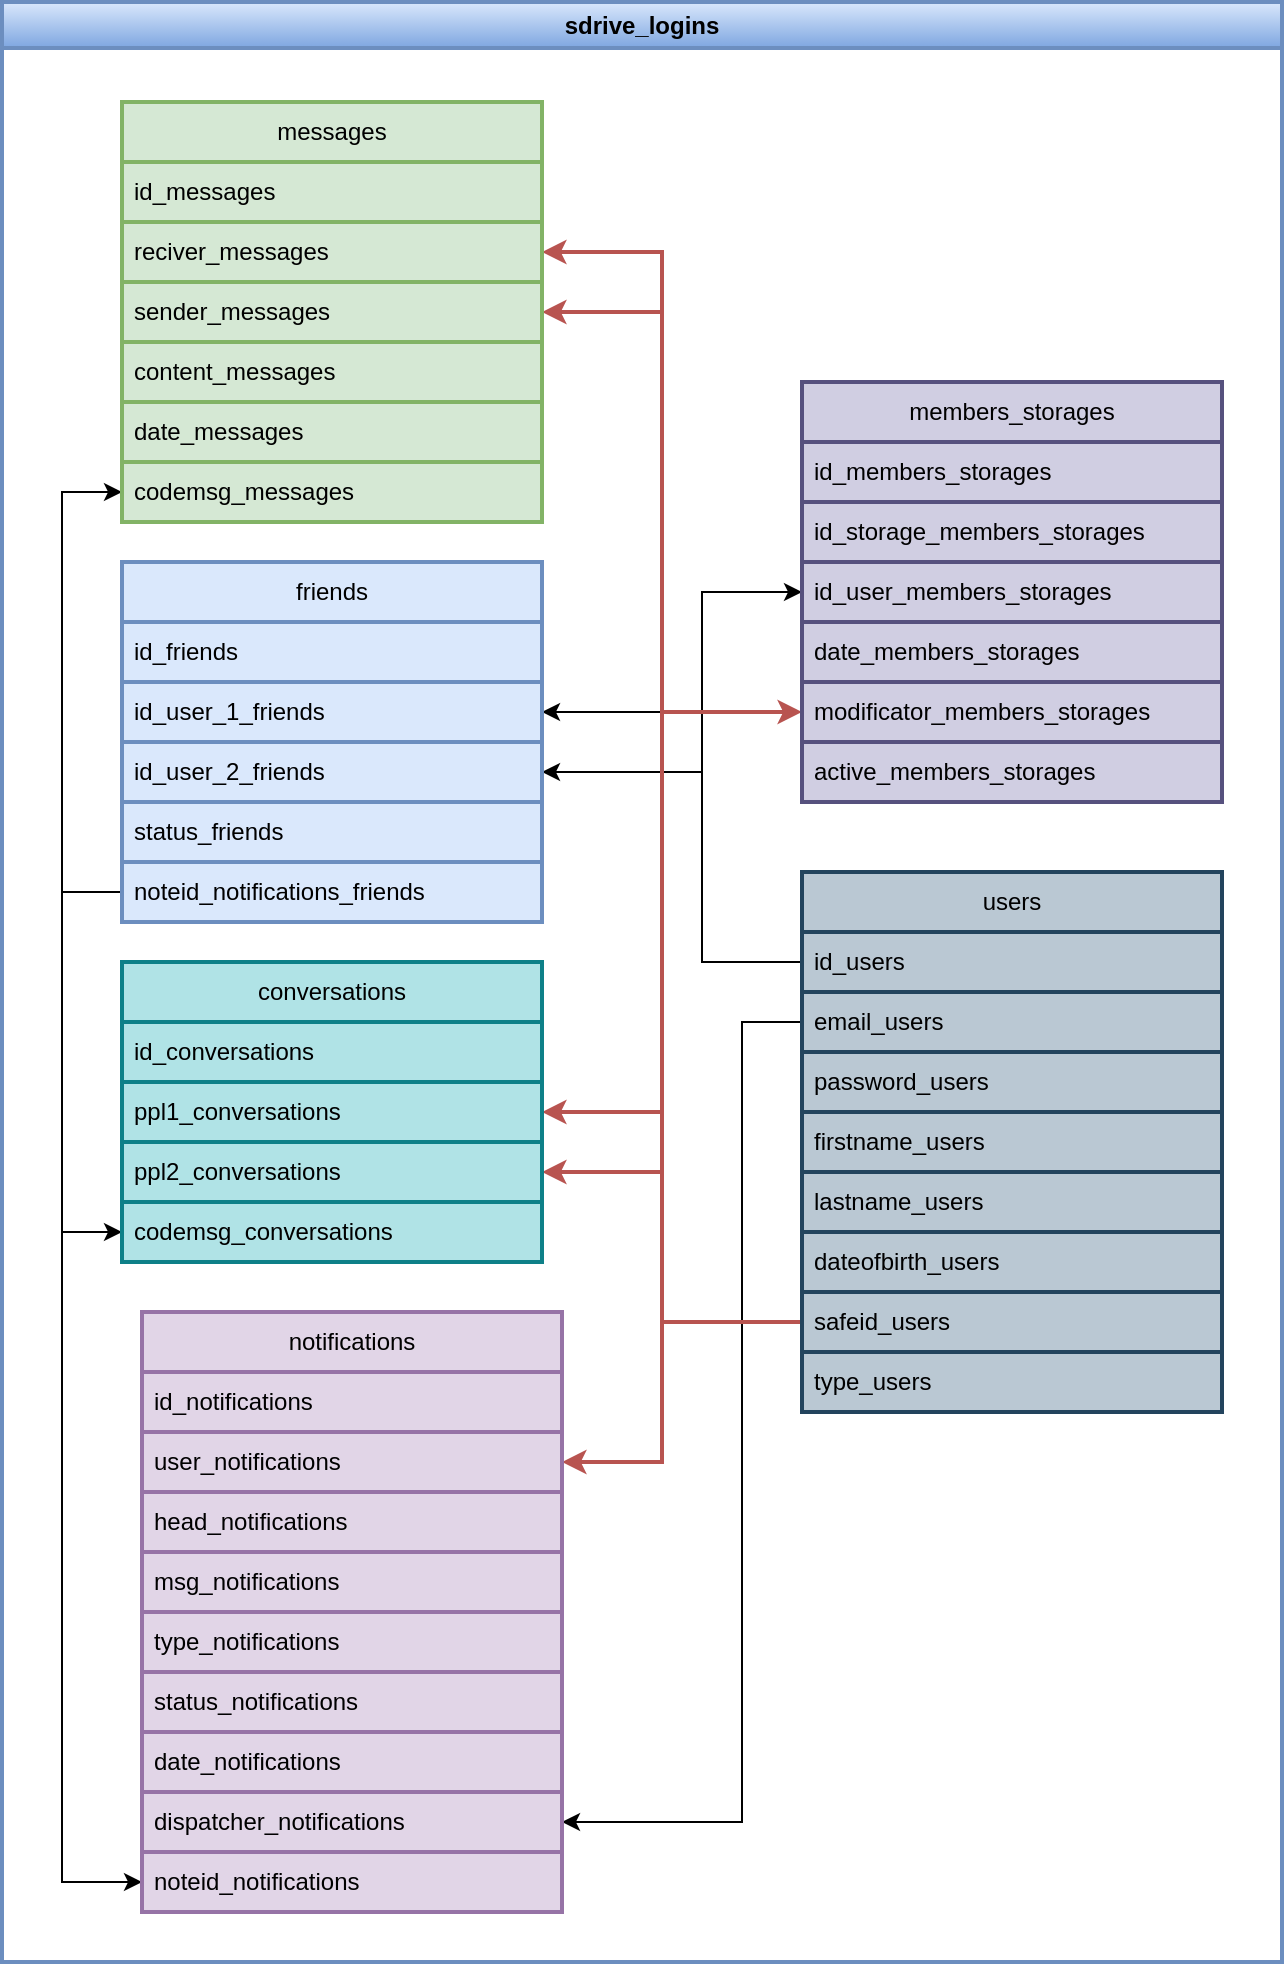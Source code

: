 <mxfile version="25.0.1">
  <diagram id="C5RBs43oDa-KdzZeNtuy" name="Page-1">
    <mxGraphModel dx="2607" dy="1738" grid="1" gridSize="10" guides="1" tooltips="1" connect="1" arrows="1" fold="1" page="1" pageScale="1" pageWidth="827" pageHeight="1169" math="0" shadow="0">
      <root>
        <mxCell id="WIyWlLk6GJQsqaUBKTNV-0" />
        <mxCell id="WIyWlLk6GJQsqaUBKTNV-1" parent="WIyWlLk6GJQsqaUBKTNV-0" />
        <mxCell id="mqpPeJEpPNXo4DSsm6xn-89" value="sdrive_logins" style="swimlane;whiteSpace=wrap;html=1;fillColor=#dae8fc;gradientColor=#7ea6e0;strokeColor=#6c8ebf;container=0;strokeWidth=2;" parent="WIyWlLk6GJQsqaUBKTNV-1" vertex="1">
          <mxGeometry x="110" y="40" width="640" height="980" as="geometry" />
        </mxCell>
        <mxCell id="mqpPeJEpPNXo4DSsm6xn-163" style="edgeStyle=orthogonalEdgeStyle;rounded=0;orthogonalLoop=1;jettySize=auto;html=1;entryX=0;entryY=0.5;entryDx=0;entryDy=0;" parent="WIyWlLk6GJQsqaUBKTNV-1" source="mqpPeJEpPNXo4DSsm6xn-52" target="mqpPeJEpPNXo4DSsm6xn-75" edge="1">
          <mxGeometry relative="1" as="geometry">
            <Array as="points">
              <mxPoint x="140" y="485" />
              <mxPoint x="140" y="980" />
            </Array>
          </mxGeometry>
        </mxCell>
        <mxCell id="mqpPeJEpPNXo4DSsm6xn-167" style="edgeStyle=orthogonalEdgeStyle;rounded=0;orthogonalLoop=1;jettySize=auto;html=1;" parent="WIyWlLk6GJQsqaUBKTNV-1" source="mqpPeJEpPNXo4DSsm6xn-80" target="mqpPeJEpPNXo4DSsm6xn-77" edge="1">
          <mxGeometry relative="1" as="geometry">
            <Array as="points">
              <mxPoint x="480" y="550" />
              <mxPoint x="480" y="950" />
            </Array>
          </mxGeometry>
        </mxCell>
        <mxCell id="mqpPeJEpPNXo4DSsm6xn-168" style="edgeStyle=orthogonalEdgeStyle;rounded=0;orthogonalLoop=1;jettySize=auto;html=1;entryX=1;entryY=0.5;entryDx=0;entryDy=0;fillColor=#f8cecc;gradientColor=#ea6b66;strokeColor=#b85450;strokeWidth=2;" parent="WIyWlLk6GJQsqaUBKTNV-1" source="mqpPeJEpPNXo4DSsm6xn-85" target="mqpPeJEpPNXo4DSsm6xn-69" edge="1">
          <mxGeometry relative="1" as="geometry">
            <Array as="points">
              <mxPoint x="440" y="700" />
              <mxPoint x="440" y="770" />
            </Array>
          </mxGeometry>
        </mxCell>
        <mxCell id="mqpPeJEpPNXo4DSsm6xn-171" style="edgeStyle=orthogonalEdgeStyle;rounded=0;orthogonalLoop=1;jettySize=auto;html=1;entryX=0;entryY=0.5;entryDx=0;entryDy=0;" parent="WIyWlLk6GJQsqaUBKTNV-1" source="mqpPeJEpPNXo4DSsm6xn-52" target="mqpPeJEpPNXo4DSsm6xn-66" edge="1">
          <mxGeometry relative="1" as="geometry">
            <Array as="points">
              <mxPoint x="140" y="485" />
              <mxPoint x="140" y="285" />
            </Array>
          </mxGeometry>
        </mxCell>
        <mxCell id="mqpPeJEpPNXo4DSsm6xn-101" style="edgeStyle=orthogonalEdgeStyle;rounded=0;orthogonalLoop=1;jettySize=auto;html=1;" parent="WIyWlLk6GJQsqaUBKTNV-1" source="mqpPeJEpPNXo4DSsm6xn-79" target="mqpPeJEpPNXo4DSsm6xn-49" edge="1">
          <mxGeometry relative="1" as="geometry">
            <Array as="points">
              <mxPoint x="460" y="520" />
              <mxPoint x="460" y="395" />
            </Array>
          </mxGeometry>
        </mxCell>
        <mxCell id="mqpPeJEpPNXo4DSsm6xn-102" style="edgeStyle=orthogonalEdgeStyle;rounded=0;orthogonalLoop=1;jettySize=auto;html=1;entryX=1;entryY=0.5;entryDx=0;entryDy=0;" parent="WIyWlLk6GJQsqaUBKTNV-1" source="mqpPeJEpPNXo4DSsm6xn-79" target="mqpPeJEpPNXo4DSsm6xn-51" edge="1">
          <mxGeometry relative="1" as="geometry">
            <Array as="points">
              <mxPoint x="460" y="520" />
              <mxPoint x="460" y="425" />
            </Array>
          </mxGeometry>
        </mxCell>
        <mxCell id="mqpPeJEpPNXo4DSsm6xn-169" style="edgeStyle=orthogonalEdgeStyle;rounded=0;orthogonalLoop=1;jettySize=auto;html=1;entryX=1;entryY=0.5;entryDx=0;entryDy=0;fillColor=#f8cecc;gradientColor=#ea6b66;strokeColor=#b85450;strokeWidth=2;" parent="WIyWlLk6GJQsqaUBKTNV-1" source="mqpPeJEpPNXo4DSsm6xn-85" target="mqpPeJEpPNXo4DSsm6xn-43" edge="1">
          <mxGeometry relative="1" as="geometry">
            <Array as="points">
              <mxPoint x="440" y="700" />
              <mxPoint x="440" y="595" />
            </Array>
          </mxGeometry>
        </mxCell>
        <mxCell id="mqpPeJEpPNXo4DSsm6xn-170" style="edgeStyle=orthogonalEdgeStyle;rounded=0;orthogonalLoop=1;jettySize=auto;html=1;entryX=1;entryY=0.5;entryDx=0;entryDy=0;fillColor=#f8cecc;gradientColor=#ea6b66;strokeColor=#b85450;strokeWidth=2;" parent="WIyWlLk6GJQsqaUBKTNV-1" source="mqpPeJEpPNXo4DSsm6xn-85" target="mqpPeJEpPNXo4DSsm6xn-45" edge="1">
          <mxGeometry relative="1" as="geometry">
            <Array as="points">
              <mxPoint x="440" y="700" />
              <mxPoint x="440" y="625" />
            </Array>
          </mxGeometry>
        </mxCell>
        <mxCell id="mqpPeJEpPNXo4DSsm6xn-172" style="edgeStyle=orthogonalEdgeStyle;rounded=0;orthogonalLoop=1;jettySize=auto;html=1;entryX=1;entryY=0.5;entryDx=0;entryDy=0;fillColor=#f8cecc;gradientColor=#ea6b66;strokeColor=#b85450;strokeWidth=2;" parent="WIyWlLk6GJQsqaUBKTNV-1" source="mqpPeJEpPNXo4DSsm6xn-85" target="mqpPeJEpPNXo4DSsm6xn-62" edge="1">
          <mxGeometry relative="1" as="geometry">
            <Array as="points">
              <mxPoint x="440" y="700" />
              <mxPoint x="440" y="165" />
            </Array>
          </mxGeometry>
        </mxCell>
        <mxCell id="mqpPeJEpPNXo4DSsm6xn-173" style="edgeStyle=orthogonalEdgeStyle;rounded=0;orthogonalLoop=1;jettySize=auto;html=1;entryX=1;entryY=0.5;entryDx=0;entryDy=0;fillColor=#f8cecc;gradientColor=#ea6b66;strokeColor=#b85450;strokeWidth=2;" parent="WIyWlLk6GJQsqaUBKTNV-1" source="mqpPeJEpPNXo4DSsm6xn-85" target="mqpPeJEpPNXo4DSsm6xn-64" edge="1">
          <mxGeometry relative="1" as="geometry">
            <Array as="points">
              <mxPoint x="440" y="700" />
              <mxPoint x="440" y="195" />
            </Array>
          </mxGeometry>
        </mxCell>
        <mxCell id="mqpPeJEpPNXo4DSsm6xn-174" style="edgeStyle=orthogonalEdgeStyle;rounded=0;orthogonalLoop=1;jettySize=auto;html=1;" parent="WIyWlLk6GJQsqaUBKTNV-1" source="mqpPeJEpPNXo4DSsm6xn-79" target="mqpPeJEpPNXo4DSsm6xn-57" edge="1">
          <mxGeometry relative="1" as="geometry">
            <Array as="points">
              <mxPoint x="460" y="520" />
              <mxPoint x="460" y="335" />
            </Array>
          </mxGeometry>
        </mxCell>
        <mxCell id="mqpPeJEpPNXo4DSsm6xn-175" style="edgeStyle=orthogonalEdgeStyle;rounded=0;orthogonalLoop=1;jettySize=auto;html=1;fillColor=#f8cecc;gradientColor=#ea6b66;strokeColor=#b85450;strokeWidth=2;" parent="WIyWlLk6GJQsqaUBKTNV-1" source="mqpPeJEpPNXo4DSsm6xn-85" target="mqpPeJEpPNXo4DSsm6xn-58" edge="1">
          <mxGeometry relative="1" as="geometry">
            <Array as="points">
              <mxPoint x="440" y="700" />
              <mxPoint x="440" y="395" />
            </Array>
          </mxGeometry>
        </mxCell>
        <mxCell id="mqpPeJEpPNXo4DSsm6xn-60" value="messages" style="swimlane;fontStyle=0;childLayout=stackLayout;horizontal=1;startSize=30;horizontalStack=0;resizeParent=1;resizeParentMax=0;resizeLast=0;collapsible=1;marginBottom=0;whiteSpace=wrap;html=1;strokeWidth=2;fillColor=#d5e8d4;strokeColor=#82b366;container=0;" parent="WIyWlLk6GJQsqaUBKTNV-1" vertex="1">
          <mxGeometry x="170" y="90" width="210" height="90" as="geometry" />
        </mxCell>
        <mxCell id="mqpPeJEpPNXo4DSsm6xn-63" value="content_messages" style="text;strokeColor=#82b366;fillColor=#d5e8d4;align=left;verticalAlign=middle;spacingLeft=4;spacingRight=4;overflow=hidden;points=[[0,0.5],[1,0.5]];portConstraint=eastwest;rotatable=0;whiteSpace=wrap;html=1;strokeWidth=2;container=0;" parent="WIyWlLk6GJQsqaUBKTNV-1" vertex="1">
          <mxGeometry x="170" y="210" width="210" height="30" as="geometry" />
        </mxCell>
        <mxCell id="mqpPeJEpPNXo4DSsm6xn-64" value="sender_messages" style="text;strokeColor=#82b366;fillColor=#d5e8d4;align=left;verticalAlign=middle;spacingLeft=4;spacingRight=4;overflow=hidden;points=[[0,0.5],[1,0.5]];portConstraint=eastwest;rotatable=0;whiteSpace=wrap;html=1;strokeWidth=2;container=0;" parent="WIyWlLk6GJQsqaUBKTNV-1" vertex="1">
          <mxGeometry x="170" y="180" width="210" height="30" as="geometry" />
        </mxCell>
        <mxCell id="mqpPeJEpPNXo4DSsm6xn-65" value="date_messages" style="text;strokeColor=#82b366;fillColor=#d5e8d4;align=left;verticalAlign=middle;spacingLeft=4;spacingRight=4;overflow=hidden;points=[[0,0.5],[1,0.5]];portConstraint=eastwest;rotatable=0;whiteSpace=wrap;html=1;strokeWidth=2;container=0;" parent="WIyWlLk6GJQsqaUBKTNV-1" vertex="1">
          <mxGeometry x="170" y="240" width="210" height="30" as="geometry" />
        </mxCell>
        <mxCell id="mqpPeJEpPNXo4DSsm6xn-66" value="codemsg_messages" style="text;strokeColor=#82b366;fillColor=#d5e8d4;align=left;verticalAlign=middle;spacingLeft=4;spacingRight=4;overflow=hidden;points=[[0,0.5],[1,0.5]];portConstraint=eastwest;rotatable=0;whiteSpace=wrap;html=1;strokeWidth=2;container=0;" parent="WIyWlLk6GJQsqaUBKTNV-1" vertex="1">
          <mxGeometry x="170" y="270" width="210" height="30" as="geometry" />
        </mxCell>
        <mxCell id="mqpPeJEpPNXo4DSsm6xn-67" value="notifications" style="swimlane;fontStyle=0;childLayout=stackLayout;horizontal=1;startSize=30;horizontalStack=0;resizeParent=1;resizeParentMax=0;resizeLast=0;collapsible=1;marginBottom=0;whiteSpace=wrap;html=1;strokeWidth=2;fillColor=#e1d5e7;strokeColor=#9673a6;container=0;" parent="WIyWlLk6GJQsqaUBKTNV-1" vertex="1">
          <mxGeometry x="180" y="695" width="210" height="90" as="geometry" />
        </mxCell>
        <mxCell id="mqpPeJEpPNXo4DSsm6xn-70" value="msg_notifications" style="text;strokeColor=#9673a6;fillColor=#e1d5e7;align=left;verticalAlign=middle;spacingLeft=4;spacingRight=4;overflow=hidden;points=[[0,0.5],[1,0.5]];portConstraint=eastwest;rotatable=0;whiteSpace=wrap;html=1;strokeWidth=2;container=0;" parent="WIyWlLk6GJQsqaUBKTNV-1" vertex="1">
          <mxGeometry x="180" y="815" width="210" height="30" as="geometry" />
        </mxCell>
        <mxCell id="mqpPeJEpPNXo4DSsm6xn-71" value="head_notifications" style="text;strokeColor=#9673a6;fillColor=#e1d5e7;align=left;verticalAlign=middle;spacingLeft=4;spacingRight=4;overflow=hidden;points=[[0,0.5],[1,0.5]];portConstraint=eastwest;rotatable=0;whiteSpace=wrap;html=1;strokeWidth=2;container=0;" parent="WIyWlLk6GJQsqaUBKTNV-1" vertex="1">
          <mxGeometry x="180" y="785" width="210" height="30" as="geometry" />
        </mxCell>
        <mxCell id="mqpPeJEpPNXo4DSsm6xn-72" value="type_notifications" style="text;strokeColor=#9673a6;fillColor=#e1d5e7;align=left;verticalAlign=middle;spacingLeft=4;spacingRight=4;overflow=hidden;points=[[0,0.5],[1,0.5]];portConstraint=eastwest;rotatable=0;whiteSpace=wrap;html=1;strokeWidth=2;container=0;" parent="WIyWlLk6GJQsqaUBKTNV-1" vertex="1">
          <mxGeometry x="180" y="845" width="210" height="30" as="geometry" />
        </mxCell>
        <mxCell id="mqpPeJEpPNXo4DSsm6xn-73" value="status_notifications" style="text;strokeColor=#9673a6;fillColor=#e1d5e7;align=left;verticalAlign=middle;spacingLeft=4;spacingRight=4;overflow=hidden;points=[[0,0.5],[1,0.5]];portConstraint=eastwest;rotatable=0;whiteSpace=wrap;html=1;strokeWidth=2;container=0;" parent="WIyWlLk6GJQsqaUBKTNV-1" vertex="1">
          <mxGeometry x="180" y="875" width="210" height="30" as="geometry" />
        </mxCell>
        <mxCell id="mqpPeJEpPNXo4DSsm6xn-74" value="date_notifications" style="text;strokeColor=#9673a6;fillColor=#e1d5e7;align=left;verticalAlign=middle;spacingLeft=4;spacingRight=4;overflow=hidden;points=[[0,0.5],[1,0.5]];portConstraint=eastwest;rotatable=0;whiteSpace=wrap;html=1;strokeWidth=2;container=0;" parent="WIyWlLk6GJQsqaUBKTNV-1" vertex="1">
          <mxGeometry x="180" y="905" width="210" height="30" as="geometry" />
        </mxCell>
        <mxCell id="mqpPeJEpPNXo4DSsm6xn-75" value="noteid_notifications" style="text;strokeColor=#9673a6;fillColor=#e1d5e7;align=left;verticalAlign=middle;spacingLeft=4;spacingRight=4;overflow=hidden;points=[[0,0.5],[1,0.5]];portConstraint=eastwest;rotatable=0;whiteSpace=wrap;html=1;strokeWidth=2;container=0;" parent="WIyWlLk6GJQsqaUBKTNV-1" vertex="1">
          <mxGeometry x="180" y="965" width="210" height="30" as="geometry" />
        </mxCell>
        <mxCell id="mqpPeJEpPNXo4DSsm6xn-77" value="dispatcher_notifications" style="text;strokeColor=#9673a6;fillColor=#e1d5e7;align=left;verticalAlign=middle;spacingLeft=4;spacingRight=4;overflow=hidden;points=[[0,0.5],[1,0.5]];portConstraint=eastwest;rotatable=0;whiteSpace=wrap;html=1;strokeWidth=2;container=0;" parent="WIyWlLk6GJQsqaUBKTNV-1" vertex="1">
          <mxGeometry x="180" y="935" width="210" height="30" as="geometry" />
        </mxCell>
        <mxCell id="mqpPeJEpPNXo4DSsm6xn-68" value="id_notifications" style="text;strokeColor=#9673a6;fillColor=#e1d5e7;align=left;verticalAlign=middle;spacingLeft=4;spacingRight=4;overflow=hidden;points=[[0,0.5],[1,0.5]];portConstraint=eastwest;rotatable=0;whiteSpace=wrap;html=1;strokeWidth=2;container=0;" parent="WIyWlLk6GJQsqaUBKTNV-1" vertex="1">
          <mxGeometry x="180" y="725" width="210" height="30" as="geometry" />
        </mxCell>
        <mxCell id="mqpPeJEpPNXo4DSsm6xn-69" value="user_notifications" style="text;strokeColor=#9673a6;fillColor=#e1d5e7;align=left;verticalAlign=middle;spacingLeft=4;spacingRight=4;overflow=hidden;points=[[0,0.5],[1,0.5]];portConstraint=eastwest;rotatable=0;whiteSpace=wrap;html=1;strokeWidth=2;container=0;" parent="WIyWlLk6GJQsqaUBKTNV-1" vertex="1">
          <mxGeometry x="180" y="755" width="210" height="30" as="geometry" />
        </mxCell>
        <mxCell id="mqpPeJEpPNXo4DSsm6xn-78" value="users" style="swimlane;fontStyle=0;childLayout=stackLayout;horizontal=1;startSize=30;horizontalStack=0;resizeParent=1;resizeParentMax=0;resizeLast=0;collapsible=1;marginBottom=0;whiteSpace=wrap;html=1;strokeWidth=2;fillColor=#bac8d3;strokeColor=#23445d;container=0;" parent="WIyWlLk6GJQsqaUBKTNV-1" vertex="1">
          <mxGeometry x="510" y="475" width="210" height="90" as="geometry" />
        </mxCell>
        <mxCell id="mqpPeJEpPNXo4DSsm6xn-81" value="firstname_users" style="text;strokeColor=#23445d;fillColor=#bac8d3;align=left;verticalAlign=middle;spacingLeft=4;spacingRight=4;overflow=hidden;points=[[0,0.5],[1,0.5]];portConstraint=eastwest;rotatable=0;whiteSpace=wrap;html=1;strokeWidth=2;container=0;" parent="WIyWlLk6GJQsqaUBKTNV-1" vertex="1">
          <mxGeometry x="510" y="595" width="210" height="30" as="geometry" />
        </mxCell>
        <mxCell id="mqpPeJEpPNXo4DSsm6xn-82" value="password_users" style="text;strokeColor=#23445d;fillColor=#bac8d3;align=left;verticalAlign=middle;spacingLeft=4;spacingRight=4;overflow=hidden;points=[[0,0.5],[1,0.5]];portConstraint=eastwest;rotatable=0;whiteSpace=wrap;html=1;strokeWidth=2;container=0;" parent="WIyWlLk6GJQsqaUBKTNV-1" vertex="1">
          <mxGeometry x="510" y="565" width="210" height="30" as="geometry" />
        </mxCell>
        <mxCell id="mqpPeJEpPNXo4DSsm6xn-83" value="lastname_users" style="text;strokeColor=#23445d;fillColor=#bac8d3;align=left;verticalAlign=middle;spacingLeft=4;spacingRight=4;overflow=hidden;points=[[0,0.5],[1,0.5]];portConstraint=eastwest;rotatable=0;whiteSpace=wrap;html=1;strokeWidth=2;container=0;" parent="WIyWlLk6GJQsqaUBKTNV-1" vertex="1">
          <mxGeometry x="510" y="625" width="210" height="30" as="geometry" />
        </mxCell>
        <mxCell id="mqpPeJEpPNXo4DSsm6xn-84" value="dateofbirth_users" style="text;strokeColor=#23445d;fillColor=#bac8d3;align=left;verticalAlign=middle;spacingLeft=4;spacingRight=4;overflow=hidden;points=[[0,0.5],[1,0.5]];portConstraint=eastwest;rotatable=0;whiteSpace=wrap;html=1;strokeWidth=2;container=0;" parent="WIyWlLk6GJQsqaUBKTNV-1" vertex="1">
          <mxGeometry x="510" y="655" width="210" height="30" as="geometry" />
        </mxCell>
        <mxCell id="mqpPeJEpPNXo4DSsm6xn-85" value="safeid_users" style="text;strokeColor=#23445d;fillColor=#bac8d3;align=left;verticalAlign=middle;spacingLeft=4;spacingRight=4;overflow=hidden;points=[[0,0.5],[1,0.5]];portConstraint=eastwest;rotatable=0;whiteSpace=wrap;html=1;strokeWidth=2;container=0;" parent="WIyWlLk6GJQsqaUBKTNV-1" vertex="1">
          <mxGeometry x="510" y="685" width="210" height="30" as="geometry" />
        </mxCell>
        <mxCell id="mqpPeJEpPNXo4DSsm6xn-87" value="type_users" style="text;strokeColor=#23445d;fillColor=#bac8d3;align=left;verticalAlign=middle;spacingLeft=4;spacingRight=4;overflow=hidden;points=[[0,0.5],[1,0.5]];portConstraint=eastwest;rotatable=0;whiteSpace=wrap;html=1;strokeWidth=2;container=0;" parent="WIyWlLk6GJQsqaUBKTNV-1" vertex="1">
          <mxGeometry x="510" y="715" width="210" height="30" as="geometry" />
        </mxCell>
        <mxCell id="mqpPeJEpPNXo4DSsm6xn-53" value="members_storages" style="swimlane;fontStyle=0;childLayout=stackLayout;horizontal=1;startSize=30;horizontalStack=0;resizeParent=1;resizeParentMax=0;resizeLast=0;collapsible=1;marginBottom=0;whiteSpace=wrap;html=1;strokeWidth=2;fillColor=#d0cee2;strokeColor=#56517e;container=0;" parent="WIyWlLk6GJQsqaUBKTNV-1" vertex="1">
          <mxGeometry x="510" y="230" width="210" height="90" as="geometry" />
        </mxCell>
        <mxCell id="mqpPeJEpPNXo4DSsm6xn-56" value="date_members_storages" style="text;strokeColor=#56517e;fillColor=#d0cee2;align=left;verticalAlign=middle;spacingLeft=4;spacingRight=4;overflow=hidden;points=[[0,0.5],[1,0.5]];portConstraint=eastwest;rotatable=0;whiteSpace=wrap;html=1;strokeWidth=2;container=0;" parent="WIyWlLk6GJQsqaUBKTNV-1" vertex="1">
          <mxGeometry x="510" y="350" width="210" height="30" as="geometry" />
        </mxCell>
        <mxCell id="mqpPeJEpPNXo4DSsm6xn-57" value="id_user_members_storages" style="text;strokeColor=#56517e;fillColor=#d0cee2;align=left;verticalAlign=middle;spacingLeft=4;spacingRight=4;overflow=hidden;points=[[0,0.5],[1,0.5]];portConstraint=eastwest;rotatable=0;whiteSpace=wrap;html=1;strokeWidth=2;container=0;" parent="WIyWlLk6GJQsqaUBKTNV-1" vertex="1">
          <mxGeometry x="510" y="320" width="210" height="30" as="geometry" />
        </mxCell>
        <mxCell id="mqpPeJEpPNXo4DSsm6xn-58" value="modificator_members_storages" style="text;strokeColor=#56517e;fillColor=#d0cee2;align=left;verticalAlign=middle;spacingLeft=4;spacingRight=4;overflow=hidden;points=[[0,0.5],[1,0.5]];portConstraint=eastwest;rotatable=0;whiteSpace=wrap;html=1;strokeWidth=2;container=0;" parent="WIyWlLk6GJQsqaUBKTNV-1" vertex="1">
          <mxGeometry x="510" y="380" width="210" height="30" as="geometry" />
        </mxCell>
        <mxCell id="mqpPeJEpPNXo4DSsm6xn-59" value="active_members_storages" style="text;strokeColor=#56517e;fillColor=#d0cee2;align=left;verticalAlign=middle;spacingLeft=4;spacingRight=4;overflow=hidden;points=[[0,0.5],[1,0.5]];portConstraint=eastwest;rotatable=0;whiteSpace=wrap;html=1;strokeWidth=2;container=0;" parent="WIyWlLk6GJQsqaUBKTNV-1" vertex="1">
          <mxGeometry x="510" y="410" width="210" height="30" as="geometry" />
        </mxCell>
        <mxCell id="mqpPeJEpPNXo4DSsm6xn-162" style="edgeStyle=orthogonalEdgeStyle;rounded=0;orthogonalLoop=1;jettySize=auto;html=1;entryX=0;entryY=0.5;entryDx=0;entryDy=0;" parent="WIyWlLk6GJQsqaUBKTNV-1" source="mqpPeJEpPNXo4DSsm6xn-52" target="mqpPeJEpPNXo4DSsm6xn-44" edge="1">
          <mxGeometry relative="1" as="geometry">
            <Array as="points">
              <mxPoint x="140" y="485" />
              <mxPoint x="140" y="655" />
            </Array>
          </mxGeometry>
        </mxCell>
        <mxCell id="mqpPeJEpPNXo4DSsm6xn-47" value="friends" style="swimlane;fontStyle=0;childLayout=stackLayout;horizontal=1;startSize=30;horizontalStack=0;resizeParent=1;resizeParentMax=0;resizeLast=0;collapsible=1;marginBottom=0;whiteSpace=wrap;html=1;strokeWidth=2;fillColor=#dae8fc;strokeColor=#6c8ebf;container=0;" parent="WIyWlLk6GJQsqaUBKTNV-1" vertex="1">
          <mxGeometry x="170" y="320" width="210" height="90" as="geometry" />
        </mxCell>
        <mxCell id="mqpPeJEpPNXo4DSsm6xn-50" value="status_friends" style="text;strokeColor=#6c8ebf;fillColor=#dae8fc;align=left;verticalAlign=middle;spacingLeft=4;spacingRight=4;overflow=hidden;points=[[0,0.5],[1,0.5]];portConstraint=eastwest;rotatable=0;whiteSpace=wrap;html=1;strokeWidth=2;container=0;" parent="WIyWlLk6GJQsqaUBKTNV-1" vertex="1">
          <mxGeometry x="170" y="440" width="210" height="30" as="geometry" />
        </mxCell>
        <mxCell id="mqpPeJEpPNXo4DSsm6xn-51" value="id_user_2_friends" style="text;strokeColor=#6c8ebf;fillColor=#dae8fc;align=left;verticalAlign=middle;spacingLeft=4;spacingRight=4;overflow=hidden;points=[[0,0.5],[1,0.5]];portConstraint=eastwest;rotatable=0;whiteSpace=wrap;html=1;strokeWidth=2;container=0;" parent="WIyWlLk6GJQsqaUBKTNV-1" vertex="1">
          <mxGeometry x="170" y="410" width="210" height="30" as="geometry" />
        </mxCell>
        <mxCell id="mqpPeJEpPNXo4DSsm6xn-52" value="noteid_notifications_friends" style="text;strokeColor=#6c8ebf;fillColor=#dae8fc;align=left;verticalAlign=middle;spacingLeft=4;spacingRight=4;overflow=hidden;points=[[0,0.5],[1,0.5]];portConstraint=eastwest;rotatable=0;whiteSpace=wrap;html=1;strokeWidth=2;container=0;" parent="WIyWlLk6GJQsqaUBKTNV-1" vertex="1">
          <mxGeometry x="170" y="470" width="210" height="30" as="geometry" />
        </mxCell>
        <mxCell id="mqpPeJEpPNXo4DSsm6xn-41" value="conversations" style="swimlane;fontStyle=0;childLayout=stackLayout;horizontal=1;startSize=30;horizontalStack=0;resizeParent=1;resizeParentMax=0;resizeLast=0;collapsible=1;marginBottom=0;whiteSpace=wrap;html=1;strokeWidth=2;fillColor=#b0e3e6;strokeColor=#0e8088;container=0;" parent="WIyWlLk6GJQsqaUBKTNV-1" vertex="1">
          <mxGeometry x="170" y="520" width="210" height="90" as="geometry" />
        </mxCell>
        <mxCell id="mqpPeJEpPNXo4DSsm6xn-44" value="codemsg_conversations" style="text;strokeColor=#0e8088;fillColor=#b0e3e6;align=left;verticalAlign=middle;spacingLeft=4;spacingRight=4;overflow=hidden;points=[[0,0.5],[1,0.5]];portConstraint=eastwest;rotatable=0;whiteSpace=wrap;html=1;strokeWidth=2;container=0;" parent="WIyWlLk6GJQsqaUBKTNV-1" vertex="1">
          <mxGeometry x="170" y="640" width="210" height="30" as="geometry" />
        </mxCell>
        <mxCell id="mqpPeJEpPNXo4DSsm6xn-45" value="ppl2_conversations" style="text;strokeColor=#0e8088;fillColor=#b0e3e6;align=left;verticalAlign=middle;spacingLeft=4;spacingRight=4;overflow=hidden;points=[[0,0.5],[1,0.5]];portConstraint=eastwest;rotatable=0;whiteSpace=wrap;html=1;strokeWidth=2;container=0;" parent="WIyWlLk6GJQsqaUBKTNV-1" vertex="1">
          <mxGeometry x="170" y="610" width="210" height="30" as="geometry" />
        </mxCell>
        <mxCell id="mqpPeJEpPNXo4DSsm6xn-42" value="id_conversations" style="text;strokeColor=#0e8088;fillColor=#b0e3e6;align=left;verticalAlign=middle;spacingLeft=4;spacingRight=4;overflow=hidden;points=[[0,0.5],[1,0.5]];portConstraint=eastwest;rotatable=0;whiteSpace=wrap;html=1;strokeWidth=2;container=0;" parent="WIyWlLk6GJQsqaUBKTNV-1" vertex="1">
          <mxGeometry x="170" y="550" width="210" height="30" as="geometry" />
        </mxCell>
        <mxCell id="mqpPeJEpPNXo4DSsm6xn-43" value="ppl1_conversations" style="text;strokeColor=#0e8088;fillColor=#b0e3e6;align=left;verticalAlign=middle;spacingLeft=4;spacingRight=4;overflow=hidden;points=[[0,0.5],[1,0.5]];portConstraint=eastwest;rotatable=0;whiteSpace=wrap;html=1;strokeWidth=2;container=0;" parent="WIyWlLk6GJQsqaUBKTNV-1" vertex="1">
          <mxGeometry x="170" y="580" width="210" height="30" as="geometry" />
        </mxCell>
        <mxCell id="mqpPeJEpPNXo4DSsm6xn-48" value="id_friends" style="text;strokeColor=#6c8ebf;fillColor=#dae8fc;align=left;verticalAlign=middle;spacingLeft=4;spacingRight=4;overflow=hidden;points=[[0,0.5],[1,0.5]];portConstraint=eastwest;rotatable=0;whiteSpace=wrap;html=1;strokeWidth=2;container=0;" parent="WIyWlLk6GJQsqaUBKTNV-1" vertex="1">
          <mxGeometry x="170" y="350" width="210" height="30" as="geometry" />
        </mxCell>
        <mxCell id="mqpPeJEpPNXo4DSsm6xn-49" value="id_user_1_friends" style="text;strokeColor=#6c8ebf;fillColor=#dae8fc;align=left;verticalAlign=middle;spacingLeft=4;spacingRight=4;overflow=hidden;points=[[0,0.5],[1,0.5]];portConstraint=eastwest;rotatable=0;whiteSpace=wrap;html=1;strokeWidth=2;container=0;" parent="WIyWlLk6GJQsqaUBKTNV-1" vertex="1">
          <mxGeometry x="170" y="380" width="210" height="30" as="geometry" />
        </mxCell>
        <mxCell id="mqpPeJEpPNXo4DSsm6xn-61" value="id_messages" style="text;strokeColor=#82b366;fillColor=#d5e8d4;align=left;verticalAlign=middle;spacingLeft=4;spacingRight=4;overflow=hidden;points=[[0,0.5],[1,0.5]];portConstraint=eastwest;rotatable=0;whiteSpace=wrap;html=1;strokeWidth=2;container=0;" parent="WIyWlLk6GJQsqaUBKTNV-1" vertex="1">
          <mxGeometry x="170" y="120" width="210" height="30" as="geometry" />
        </mxCell>
        <mxCell id="mqpPeJEpPNXo4DSsm6xn-62" value="reciver_messages" style="text;strokeColor=#82b366;fillColor=#d5e8d4;align=left;verticalAlign=middle;spacingLeft=4;spacingRight=4;overflow=hidden;points=[[0,0.5],[1,0.5]];portConstraint=eastwest;rotatable=0;whiteSpace=wrap;html=1;strokeWidth=2;container=0;" parent="WIyWlLk6GJQsqaUBKTNV-1" vertex="1">
          <mxGeometry x="170" y="150" width="210" height="30" as="geometry" />
        </mxCell>
        <mxCell id="mqpPeJEpPNXo4DSsm6xn-79" value="id_users" style="text;strokeColor=#23445d;fillColor=#bac8d3;align=left;verticalAlign=middle;spacingLeft=4;spacingRight=4;overflow=hidden;points=[[0,0.5],[1,0.5]];portConstraint=eastwest;rotatable=0;whiteSpace=wrap;html=1;strokeWidth=2;container=0;" parent="WIyWlLk6GJQsqaUBKTNV-1" vertex="1">
          <mxGeometry x="510" y="505" width="210" height="30" as="geometry" />
        </mxCell>
        <mxCell id="mqpPeJEpPNXo4DSsm6xn-80" value="email_users" style="text;strokeColor=#23445d;fillColor=#bac8d3;align=left;verticalAlign=middle;spacingLeft=4;spacingRight=4;overflow=hidden;points=[[0,0.5],[1,0.5]];portConstraint=eastwest;rotatable=0;whiteSpace=wrap;html=1;strokeWidth=2;container=0;" parent="WIyWlLk6GJQsqaUBKTNV-1" vertex="1">
          <mxGeometry x="510" y="535" width="210" height="30" as="geometry" />
        </mxCell>
        <mxCell id="mqpPeJEpPNXo4DSsm6xn-54" value="id_members_storages" style="text;strokeColor=#56517e;fillColor=#d0cee2;align=left;verticalAlign=middle;spacingLeft=4;spacingRight=4;overflow=hidden;points=[[0,0.5],[1,0.5]];portConstraint=eastwest;rotatable=0;whiteSpace=wrap;html=1;strokeWidth=2;container=0;" parent="WIyWlLk6GJQsqaUBKTNV-1" vertex="1">
          <mxGeometry x="510" y="260" width="210" height="30" as="geometry" />
        </mxCell>
        <mxCell id="mqpPeJEpPNXo4DSsm6xn-55" value="id_storage_members_storages" style="text;strokeColor=#56517e;fillColor=#d0cee2;align=left;verticalAlign=middle;spacingLeft=4;spacingRight=4;overflow=hidden;points=[[0,0.5],[1,0.5]];portConstraint=eastwest;rotatable=0;whiteSpace=wrap;html=1;strokeWidth=2;container=0;" parent="WIyWlLk6GJQsqaUBKTNV-1" vertex="1">
          <mxGeometry x="510" y="290" width="210" height="30" as="geometry" />
        </mxCell>
      </root>
    </mxGraphModel>
  </diagram>
</mxfile>
